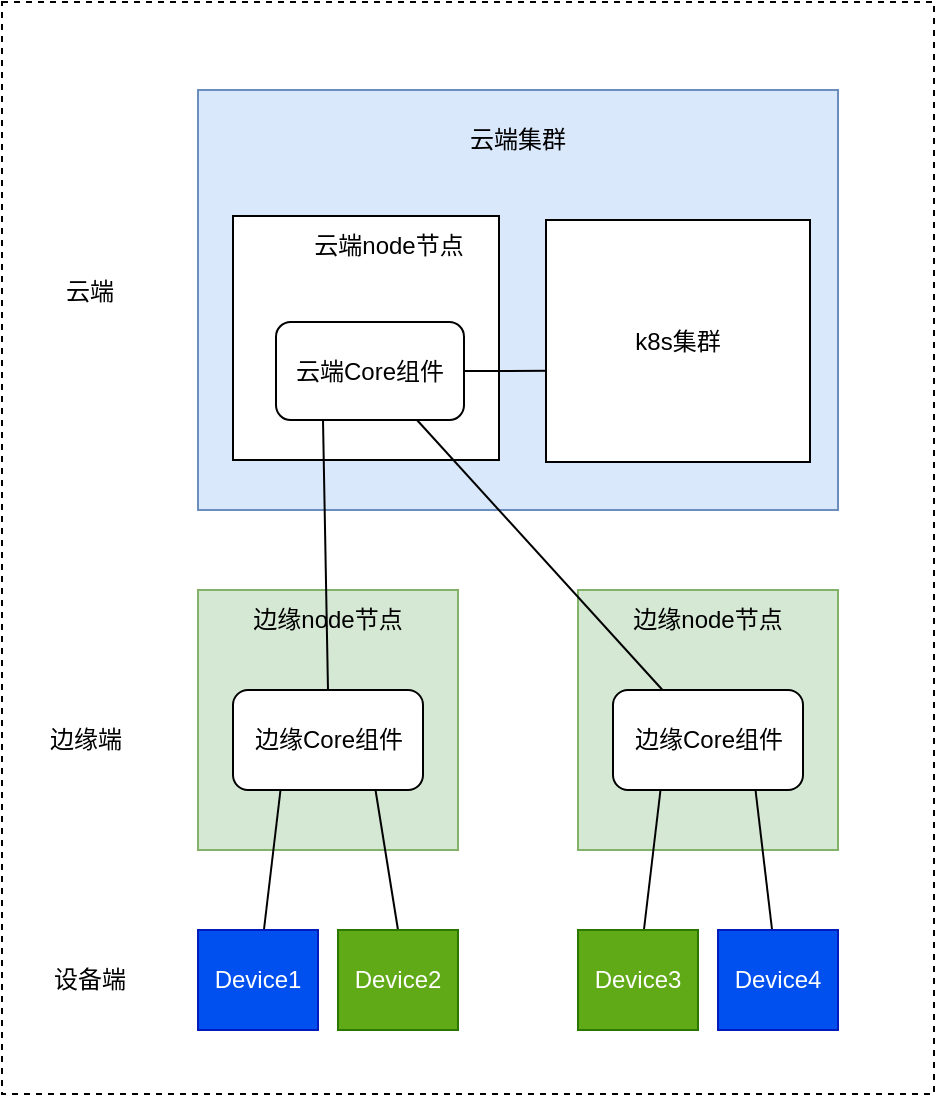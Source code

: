 <mxfile version="20.3.1" type="github" pages="3">
  <diagram id="B4OGuNu27FxEXHrBehI4" name="逻辑架构图">
    <mxGraphModel dx="1038" dy="556" grid="0" gridSize="10" guides="1" tooltips="1" connect="1" arrows="1" fold="1" page="1" pageScale="1" pageWidth="827" pageHeight="1169" math="0" shadow="0">
      <root>
        <mxCell id="0" />
        <mxCell id="1" parent="0" />
        <mxCell id="VshUzGrTxlm4C4l4ocz0-20" value="" style="rounded=0;whiteSpace=wrap;html=1;dashed=1;" parent="1" vertex="1">
          <mxGeometry x="12" y="56" width="466" height="546" as="geometry" />
        </mxCell>
        <mxCell id="VshUzGrTxlm4C4l4ocz0-6" value="" style="rounded=0;whiteSpace=wrap;html=1;fillColor=#dae8fc;strokeColor=#6c8ebf;" parent="1" vertex="1">
          <mxGeometry x="110" y="100" width="320" height="210" as="geometry" />
        </mxCell>
        <mxCell id="vXP-OLk7_DtwiZiTprP6-1" value="" style="rounded=0;whiteSpace=wrap;html=1;" parent="1" vertex="1">
          <mxGeometry x="127.5" y="163" width="133" height="122" as="geometry" />
        </mxCell>
        <mxCell id="VshUzGrTxlm4C4l4ocz0-8" value="" style="rounded=0;whiteSpace=wrap;html=1;fillColor=#d5e8d4;strokeColor=#82b366;" parent="1" vertex="1">
          <mxGeometry x="110" y="350" width="130" height="130" as="geometry" />
        </mxCell>
        <mxCell id="VshUzGrTxlm4C4l4ocz0-27" style="edgeStyle=none;rounded=0;orthogonalLoop=1;jettySize=auto;html=1;entryX=1;entryY=0.5;entryDx=0;entryDy=0;endArrow=none;endFill=0;exitX=0.015;exitY=0.623;exitDx=0;exitDy=0;exitPerimeter=0;" parent="1" source="VshUzGrTxlm4C4l4ocz0-2" target="VshUzGrTxlm4C4l4ocz0-3" edge="1">
          <mxGeometry relative="1" as="geometry" />
        </mxCell>
        <mxCell id="VshUzGrTxlm4C4l4ocz0-2" value="k8s集群" style="rounded=0;whiteSpace=wrap;html=1;" parent="1" vertex="1">
          <mxGeometry x="284" y="165" width="132" height="121" as="geometry" />
        </mxCell>
        <mxCell id="VshUzGrTxlm4C4l4ocz0-3" value="云端Core组件" style="rounded=1;whiteSpace=wrap;html=1;" parent="1" vertex="1">
          <mxGeometry x="149" y="216" width="94" height="49" as="geometry" />
        </mxCell>
        <mxCell id="VshUzGrTxlm4C4l4ocz0-21" style="rounded=0;orthogonalLoop=1;jettySize=auto;html=1;exitX=0.5;exitY=0;exitDx=0;exitDy=0;entryX=0.25;entryY=1;entryDx=0;entryDy=0;endArrow=none;endFill=0;" parent="1" source="VshUzGrTxlm4C4l4ocz0-5" target="VshUzGrTxlm4C4l4ocz0-3" edge="1">
          <mxGeometry relative="1" as="geometry" />
        </mxCell>
        <mxCell id="VshUzGrTxlm4C4l4ocz0-5" value="边缘Core组件" style="rounded=1;whiteSpace=wrap;html=1;" parent="1" vertex="1">
          <mxGeometry x="127.5" y="400" width="95" height="50" as="geometry" />
        </mxCell>
        <mxCell id="VshUzGrTxlm4C4l4ocz0-7" value="云端集群" style="text;html=1;strokeColor=none;fillColor=none;align=center;verticalAlign=middle;whiteSpace=wrap;rounded=0;" parent="1" vertex="1">
          <mxGeometry x="240" y="110" width="60" height="30" as="geometry" />
        </mxCell>
        <mxCell id="VshUzGrTxlm4C4l4ocz0-9" value="边缘node节点" style="text;html=1;strokeColor=none;fillColor=none;align=center;verticalAlign=middle;whiteSpace=wrap;rounded=0;" parent="1" vertex="1">
          <mxGeometry x="120" y="350" width="110" height="30" as="geometry" />
        </mxCell>
        <mxCell id="VshUzGrTxlm4C4l4ocz0-10" value="" style="rounded=0;whiteSpace=wrap;html=1;fillColor=#d5e8d4;strokeColor=#82b366;" parent="1" vertex="1">
          <mxGeometry x="300" y="350" width="130" height="130" as="geometry" />
        </mxCell>
        <mxCell id="VshUzGrTxlm4C4l4ocz0-11" value="边缘Core组件" style="rounded=1;whiteSpace=wrap;html=1;" parent="1" vertex="1">
          <mxGeometry x="317.5" y="400" width="95" height="50" as="geometry" />
        </mxCell>
        <mxCell id="VshUzGrTxlm4C4l4ocz0-22" style="edgeStyle=none;rounded=0;orthogonalLoop=1;jettySize=auto;html=1;entryX=0.75;entryY=1;entryDx=0;entryDy=0;endArrow=none;endFill=0;" parent="1" source="VshUzGrTxlm4C4l4ocz0-11" target="VshUzGrTxlm4C4l4ocz0-3" edge="1">
          <mxGeometry relative="1" as="geometry" />
        </mxCell>
        <mxCell id="VshUzGrTxlm4C4l4ocz0-12" value="边缘node节点" style="text;html=1;strokeColor=none;fillColor=none;align=center;verticalAlign=middle;whiteSpace=wrap;rounded=0;" parent="1" vertex="1">
          <mxGeometry x="310" y="350" width="110" height="30" as="geometry" />
        </mxCell>
        <mxCell id="VshUzGrTxlm4C4l4ocz0-23" style="edgeStyle=none;rounded=0;orthogonalLoop=1;jettySize=auto;html=1;entryX=0.25;entryY=1;entryDx=0;entryDy=0;endArrow=none;endFill=0;" parent="1" source="VshUzGrTxlm4C4l4ocz0-13" target="VshUzGrTxlm4C4l4ocz0-5" edge="1">
          <mxGeometry relative="1" as="geometry" />
        </mxCell>
        <mxCell id="VshUzGrTxlm4C4l4ocz0-13" value="Device1" style="rounded=0;whiteSpace=wrap;html=1;fillColor=#0050ef;fontColor=#ffffff;strokeColor=#001DBC;" parent="1" vertex="1">
          <mxGeometry x="110" y="520" width="60" height="50" as="geometry" />
        </mxCell>
        <mxCell id="VshUzGrTxlm4C4l4ocz0-24" style="edgeStyle=none;rounded=0;orthogonalLoop=1;jettySize=auto;html=1;exitX=0.5;exitY=0;exitDx=0;exitDy=0;endArrow=none;endFill=0;entryX=0.75;entryY=1;entryDx=0;entryDy=0;" parent="1" source="VshUzGrTxlm4C4l4ocz0-14" target="VshUzGrTxlm4C4l4ocz0-5" edge="1">
          <mxGeometry relative="1" as="geometry" />
        </mxCell>
        <mxCell id="VshUzGrTxlm4C4l4ocz0-14" value="Device2" style="rounded=0;whiteSpace=wrap;html=1;fillColor=#60a917;fontColor=#ffffff;strokeColor=#2D7600;" parent="1" vertex="1">
          <mxGeometry x="180" y="520" width="60" height="50" as="geometry" />
        </mxCell>
        <mxCell id="VshUzGrTxlm4C4l4ocz0-25" style="edgeStyle=none;rounded=0;orthogonalLoop=1;jettySize=auto;html=1;entryX=0.25;entryY=1;entryDx=0;entryDy=0;endArrow=none;endFill=0;" parent="1" source="VshUzGrTxlm4C4l4ocz0-15" target="VshUzGrTxlm4C4l4ocz0-11" edge="1">
          <mxGeometry relative="1" as="geometry" />
        </mxCell>
        <mxCell id="VshUzGrTxlm4C4l4ocz0-15" value="Device3" style="rounded=0;whiteSpace=wrap;html=1;fillColor=#60a917;fontColor=#ffffff;strokeColor=#2D7600;" parent="1" vertex="1">
          <mxGeometry x="300" y="520" width="60" height="50" as="geometry" />
        </mxCell>
        <mxCell id="VshUzGrTxlm4C4l4ocz0-26" style="edgeStyle=none;rounded=0;orthogonalLoop=1;jettySize=auto;html=1;entryX=0.75;entryY=1;entryDx=0;entryDy=0;endArrow=none;endFill=0;" parent="1" source="VshUzGrTxlm4C4l4ocz0-16" target="VshUzGrTxlm4C4l4ocz0-11" edge="1">
          <mxGeometry relative="1" as="geometry" />
        </mxCell>
        <mxCell id="VshUzGrTxlm4C4l4ocz0-16" value="Device4" style="rounded=0;whiteSpace=wrap;html=1;fillColor=#0050ef;fontColor=#ffffff;strokeColor=#001DBC;" parent="1" vertex="1">
          <mxGeometry x="370" y="520" width="60" height="50" as="geometry" />
        </mxCell>
        <mxCell id="VshUzGrTxlm4C4l4ocz0-17" value="云端" style="text;html=1;strokeColor=none;fillColor=none;align=center;verticalAlign=middle;whiteSpace=wrap;rounded=0;" parent="1" vertex="1">
          <mxGeometry x="26" y="186" width="60" height="30" as="geometry" />
        </mxCell>
        <mxCell id="VshUzGrTxlm4C4l4ocz0-18" value="边缘端" style="text;html=1;strokeColor=none;fillColor=none;align=center;verticalAlign=middle;whiteSpace=wrap;rounded=0;" parent="1" vertex="1">
          <mxGeometry x="24" y="410" width="60" height="30" as="geometry" />
        </mxCell>
        <mxCell id="VshUzGrTxlm4C4l4ocz0-19" value="设备端" style="text;html=1;strokeColor=none;fillColor=none;align=center;verticalAlign=middle;whiteSpace=wrap;rounded=0;" parent="1" vertex="1">
          <mxGeometry x="26" y="530" width="60" height="30" as="geometry" />
        </mxCell>
        <mxCell id="vXP-OLk7_DtwiZiTprP6-2" value="云端node节点" style="text;html=1;strokeColor=none;fillColor=none;align=center;verticalAlign=middle;whiteSpace=wrap;rounded=0;" parent="1" vertex="1">
          <mxGeometry x="163" y="163" width="85" height="30" as="geometry" />
        </mxCell>
      </root>
    </mxGraphModel>
  </diagram>
  <diagram id="q0oijPX-iIPaCsb3_wt0" name="物理架构图">
    <mxGraphModel dx="1865" dy="556" grid="1" gridSize="10" guides="1" tooltips="1" connect="1" arrows="1" fold="1" page="1" pageScale="1" pageWidth="827" pageHeight="1169" math="0" shadow="0">
      <root>
        <mxCell id="0" />
        <mxCell id="1" parent="0" />
        <mxCell id="4nd-Bq4-H4wWHgvIDGj2-25" value="" style="rounded=0;whiteSpace=wrap;html=1;fillColor=#dae8fc;strokeColor=#6c8ebf;" parent="1" vertex="1">
          <mxGeometry x="20" y="90" width="730" height="320" as="geometry" />
        </mxCell>
        <mxCell id="4nd-Bq4-H4wWHgvIDGj2-4" value="" style="rounded=0;whiteSpace=wrap;html=1;fillColor=#d5e8d4;strokeColor=#82b366;" parent="1" vertex="1">
          <mxGeometry x="20" y="470" width="520" height="430" as="geometry" />
        </mxCell>
        <mxCell id="4nd-Bq4-H4wWHgvIDGj2-2" value="" style="rounded=0;whiteSpace=wrap;html=1;fillColor=#d5e8d4;strokeColor=#82b366;" parent="1" vertex="1">
          <mxGeometry x="570" y="470" width="180" height="120" as="geometry" />
        </mxCell>
        <mxCell id="FCv_Kt2NYtTM7GeRsBAX-15" value="" style="rounded=0;whiteSpace=wrap;html=1;dashed=1;fillColor=#eeeeee;strokeColor=#36393d;" parent="1" vertex="1">
          <mxGeometry x="40" y="510" width="480" height="300" as="geometry" />
        </mxCell>
        <mxCell id="FCv_Kt2NYtTM7GeRsBAX-4" value="" style="rounded=0;whiteSpace=wrap;html=1;dashed=1;fillColor=#eeeeee;strokeColor=#36393d;" parent="1" vertex="1">
          <mxGeometry x="60" y="170" width="300" height="190" as="geometry" />
        </mxCell>
        <mxCell id="4nd-Bq4-H4wWHgvIDGj2-9" style="edgeStyle=none;rounded=0;orthogonalLoop=1;jettySize=auto;html=1;exitX=0.5;exitY=1;exitDx=0;exitDy=0;entryX=0.396;entryY=0;entryDx=0;entryDy=0;endArrow=none;endFill=0;strokeColor=#CC0000;entryPerimeter=0;" parent="1" source="FCv_Kt2NYtTM7GeRsBAX-1" target="FCv_Kt2NYtTM7GeRsBAX-8" edge="1">
          <mxGeometry relative="1" as="geometry" />
        </mxCell>
        <mxCell id="4nd-Bq4-H4wWHgvIDGj2-16" style="edgeStyle=none;rounded=0;orthogonalLoop=1;jettySize=auto;html=1;exitX=0.75;exitY=1;exitDx=0;exitDy=0;entryX=0.844;entryY=0.027;entryDx=0;entryDy=0;endArrow=none;endFill=0;strokeColor=#1A1A1A;entryPerimeter=0;" parent="1" source="FCv_Kt2NYtTM7GeRsBAX-1" target="FCv_Kt2NYtTM7GeRsBAX-8" edge="1">
          <mxGeometry relative="1" as="geometry" />
        </mxCell>
        <mxCell id="4nd-Bq4-H4wWHgvIDGj2-20" style="rounded=0;orthogonalLoop=1;jettySize=auto;html=1;exitX=0.944;exitY=1;exitDx=0;exitDy=0;entryX=0.971;entryY=0;entryDx=0;entryDy=0;entryPerimeter=0;endArrow=none;endFill=0;strokeColor=#00CC00;exitPerimeter=0;" parent="1" source="FCv_Kt2NYtTM7GeRsBAX-1" target="FCv_Kt2NYtTM7GeRsBAX-8" edge="1">
          <mxGeometry relative="1" as="geometry" />
        </mxCell>
        <mxCell id="4nd-Bq4-H4wWHgvIDGj2-21" style="edgeStyle=none;rounded=0;orthogonalLoop=1;jettySize=auto;html=1;entryX=0.15;entryY=-0.027;entryDx=0;entryDy=0;endArrow=none;endFill=0;strokeColor=#0000FF;entryPerimeter=0;" parent="1" target="FCv_Kt2NYtTM7GeRsBAX-8" edge="1">
          <mxGeometry relative="1" as="geometry">
            <mxPoint x="130" y="350" as="sourcePoint" />
          </mxGeometry>
        </mxCell>
        <mxCell id="sfdJDzQavZvrtswDBQR9-3" style="rounded=0;orthogonalLoop=1;jettySize=auto;html=1;entryX=0.21;entryY=0.013;entryDx=0;entryDy=0;strokeColor=#0000CC;endArrow=none;endFill=0;entryPerimeter=0;" parent="1" source="FCv_Kt2NYtTM7GeRsBAX-2" target="FCv_Kt2NYtTM7GeRsBAX-1" edge="1">
          <mxGeometry relative="1" as="geometry" />
        </mxCell>
        <mxCell id="FCv_Kt2NYtTM7GeRsBAX-2" value="EdgeController" style="rounded=1;whiteSpace=wrap;html=1;fillColor=#60a917;fontColor=#ffffff;strokeColor=#2D7600;" parent="1" vertex="1">
          <mxGeometry x="75" y="210" width="120" height="60" as="geometry" />
        </mxCell>
        <mxCell id="4nd-Bq4-H4wWHgvIDGj2-14" style="edgeStyle=none;rounded=0;orthogonalLoop=1;jettySize=auto;html=1;exitX=0.428;exitY=1.016;exitDx=0;exitDy=0;endArrow=none;endFill=0;strokeColor=#1A1A1A;exitPerimeter=0;entryX=0.741;entryY=0.008;entryDx=0;entryDy=0;entryPerimeter=0;" parent="1" source="FCv_Kt2NYtTM7GeRsBAX-3" target="FCv_Kt2NYtTM7GeRsBAX-1" edge="1">
          <mxGeometry relative="1" as="geometry">
            <mxPoint x="280" y="290" as="targetPoint" />
          </mxGeometry>
        </mxCell>
        <mxCell id="FCv_Kt2NYtTM7GeRsBAX-3" value="DeviceController" style="rounded=1;whiteSpace=wrap;html=1;fillColor=#60a917;fontColor=#ffffff;strokeColor=#2D7600;" parent="1" vertex="1">
          <mxGeometry x="225" y="210" width="120" height="60" as="geometry" />
        </mxCell>
        <mxCell id="FCv_Kt2NYtTM7GeRsBAX-5" value="CloudCore" style="text;html=1;strokeColor=none;fillColor=none;align=center;verticalAlign=middle;whiteSpace=wrap;rounded=0;" parent="1" vertex="1">
          <mxGeometry x="180" y="170" width="60" height="30" as="geometry" />
        </mxCell>
        <mxCell id="4nd-Bq4-H4wWHgvIDGj2-10" style="edgeStyle=none;rounded=0;orthogonalLoop=1;jettySize=auto;html=1;endArrow=none;endFill=0;strokeColor=#0000FF;exitX=0.149;exitY=1.033;exitDx=0;exitDy=0;exitPerimeter=0;" parent="1" source="FCv_Kt2NYtTM7GeRsBAX-8" target="FCv_Kt2NYtTM7GeRsBAX-9" edge="1">
          <mxGeometry relative="1" as="geometry" />
        </mxCell>
        <mxCell id="4nd-Bq4-H4wWHgvIDGj2-17" style="edgeStyle=none;rounded=0;orthogonalLoop=1;jettySize=auto;html=1;entryX=0.5;entryY=0;entryDx=0;entryDy=0;endArrow=none;endFill=0;strokeColor=#1A1A1A;" parent="1" target="FCv_Kt2NYtTM7GeRsBAX-10" edge="1">
          <mxGeometry relative="1" as="geometry">
            <mxPoint x="410" y="610" as="sourcePoint" />
          </mxGeometry>
        </mxCell>
        <mxCell id="4nd-Bq4-H4wWHgvIDGj2-19" style="edgeStyle=orthogonalEdgeStyle;rounded=0;orthogonalLoop=1;jettySize=auto;html=1;exitX=1;exitY=0.5;exitDx=0;exitDy=0;entryX=1;entryY=0.5;entryDx=0;entryDy=0;endArrow=none;endFill=0;strokeColor=#00CC00;" parent="1" source="FCv_Kt2NYtTM7GeRsBAX-8" target="FCv_Kt2NYtTM7GeRsBAX-12" edge="1">
          <mxGeometry relative="1" as="geometry" />
        </mxCell>
        <mxCell id="4nd-Bq4-H4wWHgvIDGj2-22" style="edgeStyle=none;rounded=0;orthogonalLoop=1;jettySize=auto;html=1;exitX=0.405;exitY=1.013;exitDx=0;exitDy=0;entryX=0.25;entryY=0;entryDx=0;entryDy=0;endArrow=none;endFill=0;strokeColor=#CC0000;exitPerimeter=0;" parent="1" source="FCv_Kt2NYtTM7GeRsBAX-8" target="FCv_Kt2NYtTM7GeRsBAX-13" edge="1">
          <mxGeometry relative="1" as="geometry" />
        </mxCell>
        <mxCell id="FCv_Kt2NYtTM7GeRsBAX-8" value="EdgeHub" style="rounded=1;whiteSpace=wrap;html=1;fillColor=#0050ef;fontColor=#ffffff;strokeColor=#001DBC;" parent="1" vertex="1">
          <mxGeometry x="60" y="550" width="410" height="60" as="geometry" />
        </mxCell>
        <mxCell id="4nd-Bq4-H4wWHgvIDGj2-11" style="edgeStyle=none;rounded=0;orthogonalLoop=1;jettySize=auto;html=1;endArrow=none;endFill=0;strokeColor=#0000FF;" parent="1" source="FCv_Kt2NYtTM7GeRsBAX-9" target="FCv_Kt2NYtTM7GeRsBAX-11" edge="1">
          <mxGeometry relative="1" as="geometry" />
        </mxCell>
        <mxCell id="FCv_Kt2NYtTM7GeRsBAX-9" value="MetaManager" style="rounded=1;whiteSpace=wrap;html=1;fillColor=#60a917;fontColor=#ffffff;strokeColor=#2D7600;" parent="1" vertex="1">
          <mxGeometry x="60" y="635" width="120" height="60" as="geometry" />
        </mxCell>
        <mxCell id="4nd-Bq4-H4wWHgvIDGj2-18" style="edgeStyle=none;rounded=0;orthogonalLoop=1;jettySize=auto;html=1;entryX=0.5;entryY=0;entryDx=0;entryDy=0;endArrow=none;endFill=0;strokeColor=#1A1A1A;" parent="1" source="FCv_Kt2NYtTM7GeRsBAX-10" target="FCv_Kt2NYtTM7GeRsBAX-12" edge="1">
          <mxGeometry relative="1" as="geometry" />
        </mxCell>
        <mxCell id="s-k78ejzqk9OvyktJcso-1" style="rounded=0;orthogonalLoop=1;jettySize=auto;html=1;endArrow=none;endFill=0;exitX=0.068;exitY=0.983;exitDx=0;exitDy=0;exitPerimeter=0;entryX=0.75;entryY=0;entryDx=0;entryDy=0;" parent="1" source="FCv_Kt2NYtTM7GeRsBAX-10" target="FCv_Kt2NYtTM7GeRsBAX-14" edge="1">
          <mxGeometry relative="1" as="geometry">
            <mxPoint x="170" y="730" as="targetPoint" />
          </mxGeometry>
        </mxCell>
        <mxCell id="FCv_Kt2NYtTM7GeRsBAX-10" value="DeviceTwin" style="rounded=1;whiteSpace=wrap;html=1;fillColor=#60a917;fontColor=#ffffff;strokeColor=#2D7600;" parent="1" vertex="1">
          <mxGeometry x="350" y="635" width="120" height="60" as="geometry" />
        </mxCell>
        <mxCell id="bikFxTGzlmN9rL8Vg3o2-6" style="edgeStyle=none;rounded=0;orthogonalLoop=1;jettySize=auto;html=1;endArrow=none;endFill=0;strokeColor=#0000FF;entryX=0.25;entryY=0;entryDx=0;entryDy=0;" parent="1" target="bikFxTGzlmN9rL8Vg3o2-5" edge="1">
          <mxGeometry relative="1" as="geometry">
            <mxPoint x="260" y="830" as="targetPoint" />
            <mxPoint x="120" y="790" as="sourcePoint" />
          </mxGeometry>
        </mxCell>
        <mxCell id="FCv_Kt2NYtTM7GeRsBAX-11" value="Edged" style="rounded=1;whiteSpace=wrap;html=1;fillColor=#60a917;fontColor=#ffffff;strokeColor=#2D7600;" parent="1" vertex="1">
          <mxGeometry x="60" y="730" width="120" height="60" as="geometry" />
        </mxCell>
        <mxCell id="bikFxTGzlmN9rL8Vg3o2-8" style="edgeStyle=none;rounded=0;orthogonalLoop=1;jettySize=auto;html=1;entryX=0.5;entryY=0;entryDx=0;entryDy=0;endArrow=none;endFill=0;strokeColor=#1A1A1A;" parent="1" source="FCv_Kt2NYtTM7GeRsBAX-12" target="bikFxTGzlmN9rL8Vg3o2-7" edge="1">
          <mxGeometry relative="1" as="geometry" />
        </mxCell>
        <mxCell id="bikFxTGzlmN9rL8Vg3o2-11" style="edgeStyle=none;rounded=0;orthogonalLoop=1;jettySize=auto;html=1;exitX=0.75;exitY=1;exitDx=0;exitDy=0;entryX=0.75;entryY=0;entryDx=0;entryDy=0;endArrow=none;endFill=0;strokeColor=#00CC00;" parent="1" source="FCv_Kt2NYtTM7GeRsBAX-12" target="bikFxTGzlmN9rL8Vg3o2-7" edge="1">
          <mxGeometry relative="1" as="geometry" />
        </mxCell>
        <mxCell id="FCv_Kt2NYtTM7GeRsBAX-12" value="EventBus" style="rounded=1;whiteSpace=wrap;html=1;fillColor=#1ba1e2;fontColor=#ffffff;strokeColor=#006EAF;" parent="1" vertex="1">
          <mxGeometry x="350" y="730" width="120" height="60" as="geometry" />
        </mxCell>
        <mxCell id="FCv_Kt2NYtTM7GeRsBAX-13" value="ServiceBus" style="rounded=1;whiteSpace=wrap;html=1;fillColor=#1ba1e2;fontColor=#ffffff;strokeColor=#006EAF;" parent="1" vertex="1">
          <mxGeometry x="205" y="635" width="120" height="60" as="geometry" />
        </mxCell>
        <mxCell id="4nd-Bq4-H4wWHgvIDGj2-12" style="edgeStyle=none;rounded=0;orthogonalLoop=1;jettySize=auto;html=1;exitX=0.25;exitY=0;exitDx=0;exitDy=0;endArrow=none;endFill=0;strokeColor=#0000FF;entryX=0.75;entryY=1;entryDx=0;entryDy=0;" parent="1" source="FCv_Kt2NYtTM7GeRsBAX-14" target="FCv_Kt2NYtTM7GeRsBAX-9" edge="1">
          <mxGeometry relative="1" as="geometry">
            <mxPoint x="210" y="690" as="targetPoint" />
          </mxGeometry>
        </mxCell>
        <mxCell id="FCv_Kt2NYtTM7GeRsBAX-14" value="Sqlite" style="rounded=1;whiteSpace=wrap;html=1;fillColor=#60a917;fontColor=#ffffff;strokeColor=#2D7600;" parent="1" vertex="1">
          <mxGeometry x="205" y="730" width="120" height="60" as="geometry" />
        </mxCell>
        <mxCell id="FCv_Kt2NYtTM7GeRsBAX-16" value="EdgeCore" style="text;html=1;strokeColor=none;fillColor=none;align=center;verticalAlign=middle;whiteSpace=wrap;rounded=0;" parent="1" vertex="1">
          <mxGeometry x="235" y="510" width="60" height="30" as="geometry" />
        </mxCell>
        <mxCell id="4nd-Bq4-H4wWHgvIDGj2-1" value="EdgeCore" style="rounded=0;whiteSpace=wrap;html=1;fillColor=#f5f5f5;fontColor=#333333;strokeColor=#666666;" parent="1" vertex="1">
          <mxGeometry x="600" y="510" width="120" height="60" as="geometry" />
        </mxCell>
        <mxCell id="4nd-Bq4-H4wWHgvIDGj2-3" value="边缘node" style="text;html=1;strokeColor=none;fillColor=none;align=center;verticalAlign=middle;whiteSpace=wrap;rounded=0;" parent="1" vertex="1">
          <mxGeometry x="580" y="470" width="60" height="30" as="geometry" />
        </mxCell>
        <mxCell id="4nd-Bq4-H4wWHgvIDGj2-5" value="边缘node" style="text;html=1;strokeColor=none;fillColor=none;align=center;verticalAlign=middle;whiteSpace=wrap;rounded=0;" parent="1" vertex="1">
          <mxGeometry x="30" y="470" width="60" height="30" as="geometry" />
        </mxCell>
        <mxCell id="FCv_Kt2NYtTM7GeRsBAX-1" value="CloudHub" style="rounded=1;whiteSpace=wrap;html=1;fillColor=#0050ef;fontColor=#ffffff;strokeColor=#001DBC;" parent="1" vertex="1">
          <mxGeometry x="75" y="290" width="270" height="60" as="geometry" />
        </mxCell>
        <mxCell id="4nd-Bq4-H4wWHgvIDGj2-26" value="云端集群" style="text;html=1;strokeColor=none;fillColor=none;align=center;verticalAlign=middle;whiteSpace=wrap;rounded=0;" parent="1" vertex="1">
          <mxGeometry x="354" y="100" width="60" height="30" as="geometry" />
        </mxCell>
        <mxCell id="bikFxTGzlmN9rL8Vg3o2-5" value="CRI(docker,containerd,cri-o,vitlet)" style="rounded=1;whiteSpace=wrap;html=1;fillColor=#FF0000;fontColor=#ffffff;strokeColor=#2D7600;" parent="1" vertex="1">
          <mxGeometry x="50" y="820" width="270" height="60" as="geometry" />
        </mxCell>
        <mxCell id="bikFxTGzlmN9rL8Vg3o2-7" value="MQTT" style="rounded=1;whiteSpace=wrap;html=1;fillColor=#008a00;fontColor=#ffffff;strokeColor=#005700;" parent="1" vertex="1">
          <mxGeometry x="350" y="820" width="120" height="60" as="geometry" />
        </mxCell>
        <mxCell id="bikFxTGzlmN9rL8Vg3o2-12" value="" style="endArrow=none;html=1;rounded=0;strokeColor=#1A1A1A;dashed=1;" parent="1" edge="1">
          <mxGeometry width="50" height="50" relative="1" as="geometry">
            <mxPoint x="-80" y="440" as="sourcePoint" />
            <mxPoint x="770" y="440" as="targetPoint" />
          </mxGeometry>
        </mxCell>
        <mxCell id="bikFxTGzlmN9rL8Vg3o2-13" value="&lt;font style=&quot;font-size: 14px;&quot;&gt;云端&lt;/font&gt;" style="text;html=1;strokeColor=none;fillColor=none;align=center;verticalAlign=middle;whiteSpace=wrap;rounded=0;" parent="1" vertex="1">
          <mxGeometry x="-90" y="400" width="50" height="30" as="geometry" />
        </mxCell>
        <mxCell id="bikFxTGzlmN9rL8Vg3o2-14" value="&lt;font style=&quot;font-size: 14px;&quot;&gt;边缘端&lt;/font&gt;" style="text;html=1;strokeColor=none;fillColor=none;align=center;verticalAlign=middle;whiteSpace=wrap;rounded=0;" parent="1" vertex="1">
          <mxGeometry x="-90" y="450" width="60" height="30" as="geometry" />
        </mxCell>
        <mxCell id="sfdJDzQavZvrtswDBQR9-1" value="" style="group" parent="1" vertex="1" connectable="0">
          <mxGeometry x="460" y="170" width="236" height="190" as="geometry" />
        </mxCell>
        <mxCell id="FCv_Kt2NYtTM7GeRsBAX-7" value="" style="rounded=0;whiteSpace=wrap;html=1;dashed=1;fillColor=#bac8d3;strokeColor=#23445d;" parent="sfdJDzQavZvrtswDBQR9-1" vertex="1">
          <mxGeometry width="236" height="190" as="geometry" />
        </mxCell>
        <mxCell id="FCv_Kt2NYtTM7GeRsBAX-6" value="ApiServer" style="rounded=1;whiteSpace=wrap;html=1;fillColor=#FF0000;fontColor=#ffffff;strokeColor=#A50040;" parent="sfdJDzQavZvrtswDBQR9-1" vertex="1">
          <mxGeometry x="58" y="40" width="120" height="60" as="geometry" />
        </mxCell>
        <mxCell id="4nd-Bq4-H4wWHgvIDGj2-23" value="k8s集群" style="text;html=1;strokeColor=none;fillColor=none;align=center;verticalAlign=middle;whiteSpace=wrap;rounded=0;" parent="sfdJDzQavZvrtswDBQR9-1" vertex="1">
          <mxGeometry x="84" width="68" height="30" as="geometry" />
        </mxCell>
        <mxCell id="4nd-Bq4-H4wWHgvIDGj2-8" style="rounded=0;orthogonalLoop=1;jettySize=auto;html=1;exitX=1;exitY=0.5;exitDx=0;exitDy=0;endArrow=none;endFill=0;strokeColor=#000000;entryX=0;entryY=0.5;entryDx=0;entryDy=0;" parent="1" source="FCv_Kt2NYtTM7GeRsBAX-3" target="FCv_Kt2NYtTM7GeRsBAX-6" edge="1">
          <mxGeometry relative="1" as="geometry">
            <mxPoint x="435" y="300" as="targetPoint" />
          </mxGeometry>
        </mxCell>
        <mxCell id="sfdJDzQavZvrtswDBQR9-7" style="edgeStyle=orthogonalEdgeStyle;rounded=0;orthogonalLoop=1;jettySize=auto;html=1;entryX=0.5;entryY=0;entryDx=0;entryDy=0;endArrow=none;endFill=0;strokeColor=#0000CC;exitX=0.5;exitY=0;exitDx=0;exitDy=0;" parent="1" source="FCv_Kt2NYtTM7GeRsBAX-2" target="FCv_Kt2NYtTM7GeRsBAX-6" edge="1">
          <mxGeometry relative="1" as="geometry">
            <Array as="points">
              <mxPoint x="135" y="150" />
              <mxPoint x="550" y="150" />
              <mxPoint x="550" y="210" />
            </Array>
          </mxGeometry>
        </mxCell>
      </root>
    </mxGraphModel>
  </diagram>
  <diagram name="物理架构图 的副本" id="e9YsDJQ8rjq9OShtvxPn">
    <mxGraphModel dx="2383" dy="843" grid="1" gridSize="10" guides="1" tooltips="1" connect="1" arrows="1" fold="1" page="1" pageScale="1" pageWidth="827" pageHeight="1169" math="0" shadow="0">
      <root>
        <mxCell id="_aa-pCa6JWLQk-UIQAZQ-0" />
        <mxCell id="_aa-pCa6JWLQk-UIQAZQ-1" parent="_aa-pCa6JWLQk-UIQAZQ-0" />
        <mxCell id="_aa-pCa6JWLQk-UIQAZQ-2" value="" style="rounded=0;whiteSpace=wrap;html=1;fillColor=#dae8fc;strokeColor=#6c8ebf;" vertex="1" parent="_aa-pCa6JWLQk-UIQAZQ-1">
          <mxGeometry x="20" y="90" width="930" height="320" as="geometry" />
        </mxCell>
        <mxCell id="OPcepzMRJwquFyMjzikr-12" value="" style="rounded=0;whiteSpace=wrap;html=1;dashed=1;fillColor=#f5f5f5;fontColor=#333333;strokeColor=#666666;" vertex="1" parent="_aa-pCa6JWLQk-UIQAZQ-1">
          <mxGeometry x="610" y="170" width="320" height="190" as="geometry" />
        </mxCell>
        <mxCell id="_aa-pCa6JWLQk-UIQAZQ-3" value="" style="rounded=0;whiteSpace=wrap;html=1;fillColor=#d5e8d4;strokeColor=#82b366;" vertex="1" parent="_aa-pCa6JWLQk-UIQAZQ-1">
          <mxGeometry x="20" y="470" width="930" height="430" as="geometry" />
        </mxCell>
        <mxCell id="OPcepzMRJwquFyMjzikr-10" value="" style="rounded=0;whiteSpace=wrap;html=1;dashed=1;fillColor=#eeeeee;strokeColor=#36393d;" vertex="1" parent="_aa-pCa6JWLQk-UIQAZQ-1">
          <mxGeometry x="610" y="510" width="320" height="200" as="geometry" />
        </mxCell>
        <mxCell id="_aa-pCa6JWLQk-UIQAZQ-5" value="" style="rounded=0;whiteSpace=wrap;html=1;dashed=1;fillColor=#eeeeee;strokeColor=#36393d;" vertex="1" parent="_aa-pCa6JWLQk-UIQAZQ-1">
          <mxGeometry x="40" y="510" width="480" height="300" as="geometry" />
        </mxCell>
        <mxCell id="_aa-pCa6JWLQk-UIQAZQ-6" value="" style="rounded=0;whiteSpace=wrap;html=1;dashed=1;fillColor=#eeeeee;strokeColor=#36393d;" vertex="1" parent="_aa-pCa6JWLQk-UIQAZQ-1">
          <mxGeometry x="60" y="170" width="300" height="190" as="geometry" />
        </mxCell>
        <mxCell id="_aa-pCa6JWLQk-UIQAZQ-7" style="edgeStyle=none;rounded=0;orthogonalLoop=1;jettySize=auto;html=1;exitX=0.5;exitY=1;exitDx=0;exitDy=0;entryX=0.396;entryY=0;entryDx=0;entryDy=0;endArrow=none;endFill=0;strokeColor=#CC0000;entryPerimeter=0;" edge="1" parent="_aa-pCa6JWLQk-UIQAZQ-1" source="_aa-pCa6JWLQk-UIQAZQ-38" target="_aa-pCa6JWLQk-UIQAZQ-20">
          <mxGeometry relative="1" as="geometry" />
        </mxCell>
        <mxCell id="_aa-pCa6JWLQk-UIQAZQ-8" style="edgeStyle=none;rounded=0;orthogonalLoop=1;jettySize=auto;html=1;exitX=0.75;exitY=1;exitDx=0;exitDy=0;entryX=0.844;entryY=0.027;entryDx=0;entryDy=0;endArrow=none;endFill=0;strokeColor=#1A1A1A;entryPerimeter=0;" edge="1" parent="_aa-pCa6JWLQk-UIQAZQ-1" source="_aa-pCa6JWLQk-UIQAZQ-38" target="_aa-pCa6JWLQk-UIQAZQ-20">
          <mxGeometry relative="1" as="geometry" />
        </mxCell>
        <mxCell id="_aa-pCa6JWLQk-UIQAZQ-9" style="rounded=0;orthogonalLoop=1;jettySize=auto;html=1;exitX=0.944;exitY=1;exitDx=0;exitDy=0;entryX=0.971;entryY=0;entryDx=0;entryDy=0;entryPerimeter=0;endArrow=none;endFill=0;strokeColor=#00CC00;exitPerimeter=0;" edge="1" parent="_aa-pCa6JWLQk-UIQAZQ-1" source="_aa-pCa6JWLQk-UIQAZQ-38" target="_aa-pCa6JWLQk-UIQAZQ-20">
          <mxGeometry relative="1" as="geometry" />
        </mxCell>
        <mxCell id="_aa-pCa6JWLQk-UIQAZQ-10" style="edgeStyle=none;rounded=0;orthogonalLoop=1;jettySize=auto;html=1;entryX=0.15;entryY=-0.027;entryDx=0;entryDy=0;endArrow=none;endFill=0;strokeColor=#0000FF;entryPerimeter=0;" edge="1" parent="_aa-pCa6JWLQk-UIQAZQ-1" target="_aa-pCa6JWLQk-UIQAZQ-20">
          <mxGeometry relative="1" as="geometry">
            <mxPoint x="130" y="350" as="sourcePoint" />
          </mxGeometry>
        </mxCell>
        <mxCell id="_aa-pCa6JWLQk-UIQAZQ-11" style="rounded=0;orthogonalLoop=1;jettySize=auto;html=1;entryX=0.21;entryY=0.013;entryDx=0;entryDy=0;strokeColor=#0000CC;endArrow=none;endFill=0;entryPerimeter=0;" edge="1" parent="_aa-pCa6JWLQk-UIQAZQ-1" source="_aa-pCa6JWLQk-UIQAZQ-12" target="_aa-pCa6JWLQk-UIQAZQ-38">
          <mxGeometry relative="1" as="geometry" />
        </mxCell>
        <mxCell id="_aa-pCa6JWLQk-UIQAZQ-12" value="EdgeController" style="rounded=1;whiteSpace=wrap;html=1;fillColor=#60a917;fontColor=#ffffff;strokeColor=#2D7600;" vertex="1" parent="_aa-pCa6JWLQk-UIQAZQ-1">
          <mxGeometry x="75" y="210" width="120" height="60" as="geometry" />
        </mxCell>
        <mxCell id="_aa-pCa6JWLQk-UIQAZQ-13" style="edgeStyle=none;rounded=0;orthogonalLoop=1;jettySize=auto;html=1;exitX=0.428;exitY=1.016;exitDx=0;exitDy=0;endArrow=none;endFill=0;strokeColor=#1A1A1A;exitPerimeter=0;entryX=0.741;entryY=0.008;entryDx=0;entryDy=0;entryPerimeter=0;" edge="1" parent="_aa-pCa6JWLQk-UIQAZQ-1" source="_aa-pCa6JWLQk-UIQAZQ-14" target="_aa-pCa6JWLQk-UIQAZQ-38">
          <mxGeometry relative="1" as="geometry">
            <mxPoint x="280" y="290" as="targetPoint" />
          </mxGeometry>
        </mxCell>
        <mxCell id="_aa-pCa6JWLQk-UIQAZQ-14" value="DeviceController" style="rounded=1;whiteSpace=wrap;html=1;fillColor=#60a917;fontColor=#ffffff;strokeColor=#2D7600;" vertex="1" parent="_aa-pCa6JWLQk-UIQAZQ-1">
          <mxGeometry x="225" y="210" width="120" height="60" as="geometry" />
        </mxCell>
        <mxCell id="_aa-pCa6JWLQk-UIQAZQ-15" value="CloudCore" style="text;html=1;strokeColor=none;fillColor=none;align=center;verticalAlign=middle;whiteSpace=wrap;rounded=0;" vertex="1" parent="_aa-pCa6JWLQk-UIQAZQ-1">
          <mxGeometry x="180" y="170" width="60" height="30" as="geometry" />
        </mxCell>
        <mxCell id="_aa-pCa6JWLQk-UIQAZQ-16" style="edgeStyle=none;rounded=0;orthogonalLoop=1;jettySize=auto;html=1;endArrow=none;endFill=0;strokeColor=#0000FF;exitX=0.149;exitY=1.033;exitDx=0;exitDy=0;exitPerimeter=0;" edge="1" parent="_aa-pCa6JWLQk-UIQAZQ-1" source="_aa-pCa6JWLQk-UIQAZQ-20" target="_aa-pCa6JWLQk-UIQAZQ-22">
          <mxGeometry relative="1" as="geometry" />
        </mxCell>
        <mxCell id="_aa-pCa6JWLQk-UIQAZQ-17" style="edgeStyle=none;rounded=0;orthogonalLoop=1;jettySize=auto;html=1;entryX=0.5;entryY=0;entryDx=0;entryDy=0;endArrow=none;endFill=0;strokeColor=#1A1A1A;" edge="1" parent="_aa-pCa6JWLQk-UIQAZQ-1" target="_aa-pCa6JWLQk-UIQAZQ-25">
          <mxGeometry relative="1" as="geometry">
            <mxPoint x="410" y="610" as="sourcePoint" />
          </mxGeometry>
        </mxCell>
        <mxCell id="_aa-pCa6JWLQk-UIQAZQ-18" style="edgeStyle=orthogonalEdgeStyle;rounded=0;orthogonalLoop=1;jettySize=auto;html=1;exitX=1;exitY=0.5;exitDx=0;exitDy=0;entryX=1;entryY=0.5;entryDx=0;entryDy=0;endArrow=none;endFill=0;strokeColor=#00CC00;" edge="1" parent="_aa-pCa6JWLQk-UIQAZQ-1" source="_aa-pCa6JWLQk-UIQAZQ-20" target="_aa-pCa6JWLQk-UIQAZQ-30">
          <mxGeometry relative="1" as="geometry" />
        </mxCell>
        <mxCell id="_aa-pCa6JWLQk-UIQAZQ-19" style="edgeStyle=none;rounded=0;orthogonalLoop=1;jettySize=auto;html=1;exitX=0.405;exitY=1.013;exitDx=0;exitDy=0;entryX=0.25;entryY=0;entryDx=0;entryDy=0;endArrow=none;endFill=0;strokeColor=#CC0000;exitPerimeter=0;" edge="1" parent="_aa-pCa6JWLQk-UIQAZQ-1" source="_aa-pCa6JWLQk-UIQAZQ-20" target="_aa-pCa6JWLQk-UIQAZQ-31">
          <mxGeometry relative="1" as="geometry" />
        </mxCell>
        <mxCell id="_aa-pCa6JWLQk-UIQAZQ-20" value="EdgeHub" style="rounded=1;whiteSpace=wrap;html=1;fillColor=#0050ef;fontColor=#ffffff;strokeColor=#001DBC;" vertex="1" parent="_aa-pCa6JWLQk-UIQAZQ-1">
          <mxGeometry x="60" y="550" width="410" height="60" as="geometry" />
        </mxCell>
        <mxCell id="_aa-pCa6JWLQk-UIQAZQ-21" style="edgeStyle=none;rounded=0;orthogonalLoop=1;jettySize=auto;html=1;endArrow=none;endFill=0;strokeColor=#0000FF;" edge="1" parent="_aa-pCa6JWLQk-UIQAZQ-1" source="_aa-pCa6JWLQk-UIQAZQ-22" target="_aa-pCa6JWLQk-UIQAZQ-27">
          <mxGeometry relative="1" as="geometry" />
        </mxCell>
        <mxCell id="_aa-pCa6JWLQk-UIQAZQ-22" value="MetaManager" style="rounded=1;whiteSpace=wrap;html=1;fillColor=#60a917;fontColor=#ffffff;strokeColor=#2D7600;" vertex="1" parent="_aa-pCa6JWLQk-UIQAZQ-1">
          <mxGeometry x="60" y="635" width="120" height="60" as="geometry" />
        </mxCell>
        <mxCell id="_aa-pCa6JWLQk-UIQAZQ-23" style="edgeStyle=none;rounded=0;orthogonalLoop=1;jettySize=auto;html=1;entryX=0.5;entryY=0;entryDx=0;entryDy=0;endArrow=none;endFill=0;strokeColor=#1A1A1A;" edge="1" parent="_aa-pCa6JWLQk-UIQAZQ-1" source="_aa-pCa6JWLQk-UIQAZQ-25" target="_aa-pCa6JWLQk-UIQAZQ-30">
          <mxGeometry relative="1" as="geometry" />
        </mxCell>
        <mxCell id="_aa-pCa6JWLQk-UIQAZQ-24" style="rounded=0;orthogonalLoop=1;jettySize=auto;html=1;endArrow=none;endFill=0;exitX=0.068;exitY=0.983;exitDx=0;exitDy=0;exitPerimeter=0;entryX=0.75;entryY=0;entryDx=0;entryDy=0;" edge="1" parent="_aa-pCa6JWLQk-UIQAZQ-1" source="_aa-pCa6JWLQk-UIQAZQ-25" target="_aa-pCa6JWLQk-UIQAZQ-33">
          <mxGeometry relative="1" as="geometry">
            <mxPoint x="170" y="730" as="targetPoint" />
          </mxGeometry>
        </mxCell>
        <mxCell id="_aa-pCa6JWLQk-UIQAZQ-25" value="DeviceTwin" style="rounded=1;whiteSpace=wrap;html=1;fillColor=#60a917;fontColor=#ffffff;strokeColor=#2D7600;" vertex="1" parent="_aa-pCa6JWLQk-UIQAZQ-1">
          <mxGeometry x="350" y="635" width="120" height="60" as="geometry" />
        </mxCell>
        <mxCell id="_aa-pCa6JWLQk-UIQAZQ-26" style="edgeStyle=none;rounded=0;orthogonalLoop=1;jettySize=auto;html=1;endArrow=none;endFill=0;strokeColor=#0000FF;entryX=0.25;entryY=0;entryDx=0;entryDy=0;" edge="1" parent="_aa-pCa6JWLQk-UIQAZQ-1" target="_aa-pCa6JWLQk-UIQAZQ-40">
          <mxGeometry relative="1" as="geometry">
            <mxPoint x="260" y="830" as="targetPoint" />
            <mxPoint x="120" y="790" as="sourcePoint" />
          </mxGeometry>
        </mxCell>
        <mxCell id="_aa-pCa6JWLQk-UIQAZQ-27" value="Edged" style="rounded=1;whiteSpace=wrap;html=1;fillColor=#60a917;fontColor=#ffffff;strokeColor=#2D7600;" vertex="1" parent="_aa-pCa6JWLQk-UIQAZQ-1">
          <mxGeometry x="60" y="730" width="120" height="60" as="geometry" />
        </mxCell>
        <mxCell id="_aa-pCa6JWLQk-UIQAZQ-28" style="edgeStyle=none;rounded=0;orthogonalLoop=1;jettySize=auto;html=1;entryX=0.5;entryY=0;entryDx=0;entryDy=0;endArrow=none;endFill=0;strokeColor=#1A1A1A;" edge="1" parent="_aa-pCa6JWLQk-UIQAZQ-1" source="_aa-pCa6JWLQk-UIQAZQ-30" target="_aa-pCa6JWLQk-UIQAZQ-41">
          <mxGeometry relative="1" as="geometry" />
        </mxCell>
        <mxCell id="_aa-pCa6JWLQk-UIQAZQ-29" style="edgeStyle=none;rounded=0;orthogonalLoop=1;jettySize=auto;html=1;exitX=0.75;exitY=1;exitDx=0;exitDy=0;entryX=0.75;entryY=0;entryDx=0;entryDy=0;endArrow=none;endFill=0;strokeColor=#00CC00;" edge="1" parent="_aa-pCa6JWLQk-UIQAZQ-1" source="_aa-pCa6JWLQk-UIQAZQ-30" target="_aa-pCa6JWLQk-UIQAZQ-41">
          <mxGeometry relative="1" as="geometry" />
        </mxCell>
        <mxCell id="_aa-pCa6JWLQk-UIQAZQ-30" value="EventBus" style="rounded=1;whiteSpace=wrap;html=1;fillColor=#1ba1e2;fontColor=#ffffff;strokeColor=#006EAF;" vertex="1" parent="_aa-pCa6JWLQk-UIQAZQ-1">
          <mxGeometry x="350" y="730" width="120" height="60" as="geometry" />
        </mxCell>
        <mxCell id="_aa-pCa6JWLQk-UIQAZQ-31" value="ServiceBus" style="rounded=1;whiteSpace=wrap;html=1;fillColor=#1ba1e2;fontColor=#ffffff;strokeColor=#006EAF;" vertex="1" parent="_aa-pCa6JWLQk-UIQAZQ-1">
          <mxGeometry x="205" y="635" width="120" height="60" as="geometry" />
        </mxCell>
        <mxCell id="_aa-pCa6JWLQk-UIQAZQ-32" style="edgeStyle=none;rounded=0;orthogonalLoop=1;jettySize=auto;html=1;exitX=0.25;exitY=0;exitDx=0;exitDy=0;endArrow=none;endFill=0;strokeColor=#0000FF;entryX=0.75;entryY=1;entryDx=0;entryDy=0;" edge="1" parent="_aa-pCa6JWLQk-UIQAZQ-1" source="_aa-pCa6JWLQk-UIQAZQ-33" target="_aa-pCa6JWLQk-UIQAZQ-22">
          <mxGeometry relative="1" as="geometry">
            <mxPoint x="210" y="690" as="targetPoint" />
          </mxGeometry>
        </mxCell>
        <mxCell id="_aa-pCa6JWLQk-UIQAZQ-33" value="Sqlite" style="rounded=1;whiteSpace=wrap;html=1;fillColor=#60a917;fontColor=#ffffff;strokeColor=#2D7600;" vertex="1" parent="_aa-pCa6JWLQk-UIQAZQ-1">
          <mxGeometry x="205" y="730" width="120" height="60" as="geometry" />
        </mxCell>
        <mxCell id="_aa-pCa6JWLQk-UIQAZQ-34" value="EdgeCore" style="text;html=1;strokeColor=none;fillColor=none;align=center;verticalAlign=middle;whiteSpace=wrap;rounded=0;" vertex="1" parent="_aa-pCa6JWLQk-UIQAZQ-1">
          <mxGeometry x="235" y="510" width="60" height="30" as="geometry" />
        </mxCell>
        <mxCell id="_aa-pCa6JWLQk-UIQAZQ-37" value="边缘node" style="text;html=1;strokeColor=none;fillColor=none;align=center;verticalAlign=middle;whiteSpace=wrap;rounded=0;" vertex="1" parent="_aa-pCa6JWLQk-UIQAZQ-1">
          <mxGeometry x="30" y="470" width="60" height="30" as="geometry" />
        </mxCell>
        <mxCell id="_aa-pCa6JWLQk-UIQAZQ-38" value="CloudHub" style="rounded=1;whiteSpace=wrap;html=1;fillColor=#0050ef;fontColor=#ffffff;strokeColor=#001DBC;" vertex="1" parent="_aa-pCa6JWLQk-UIQAZQ-1">
          <mxGeometry x="75" y="290" width="270" height="60" as="geometry" />
        </mxCell>
        <mxCell id="_aa-pCa6JWLQk-UIQAZQ-39" value="云端集群" style="text;html=1;strokeColor=none;fillColor=none;align=center;verticalAlign=middle;whiteSpace=wrap;rounded=0;" vertex="1" parent="_aa-pCa6JWLQk-UIQAZQ-1">
          <mxGeometry x="354" y="100" width="60" height="30" as="geometry" />
        </mxCell>
        <mxCell id="_aa-pCa6JWLQk-UIQAZQ-40" value="CRI(docker,containerd,cri-o,vitlet)" style="rounded=1;whiteSpace=wrap;html=1;fillColor=#FF0000;fontColor=#ffffff;strokeColor=#2D7600;" vertex="1" parent="_aa-pCa6JWLQk-UIQAZQ-1">
          <mxGeometry x="50" y="820" width="270" height="60" as="geometry" />
        </mxCell>
        <mxCell id="_aa-pCa6JWLQk-UIQAZQ-41" value="MQTT" style="rounded=1;whiteSpace=wrap;html=1;fillColor=#008a00;fontColor=#ffffff;strokeColor=#005700;" vertex="1" parent="_aa-pCa6JWLQk-UIQAZQ-1">
          <mxGeometry x="350" y="820" width="120" height="60" as="geometry" />
        </mxCell>
        <mxCell id="_aa-pCa6JWLQk-UIQAZQ-42" value="" style="endArrow=none;html=1;rounded=0;strokeColor=#1A1A1A;dashed=1;" edge="1" parent="_aa-pCa6JWLQk-UIQAZQ-1">
          <mxGeometry width="50" height="50" relative="1" as="geometry">
            <mxPoint x="-80" y="440" as="sourcePoint" />
            <mxPoint x="1000" y="440" as="targetPoint" />
          </mxGeometry>
        </mxCell>
        <mxCell id="_aa-pCa6JWLQk-UIQAZQ-43" value="&lt;font style=&quot;font-size: 14px;&quot;&gt;云端&lt;/font&gt;" style="text;html=1;strokeColor=none;fillColor=none;align=center;verticalAlign=middle;whiteSpace=wrap;rounded=0;" vertex="1" parent="_aa-pCa6JWLQk-UIQAZQ-1">
          <mxGeometry x="-90" y="400" width="50" height="30" as="geometry" />
        </mxCell>
        <mxCell id="_aa-pCa6JWLQk-UIQAZQ-44" value="&lt;font style=&quot;font-size: 14px;&quot;&gt;边缘端&lt;/font&gt;" style="text;html=1;strokeColor=none;fillColor=none;align=center;verticalAlign=middle;whiteSpace=wrap;rounded=0;" vertex="1" parent="_aa-pCa6JWLQk-UIQAZQ-1">
          <mxGeometry x="-90" y="450" width="60" height="30" as="geometry" />
        </mxCell>
        <mxCell id="_aa-pCa6JWLQk-UIQAZQ-49" style="rounded=0;orthogonalLoop=1;jettySize=auto;html=1;exitX=1;exitY=0.5;exitDx=0;exitDy=0;endArrow=none;endFill=0;strokeColor=#000000;entryX=0;entryY=0.5;entryDx=0;entryDy=0;" edge="1" parent="_aa-pCa6JWLQk-UIQAZQ-1" source="_aa-pCa6JWLQk-UIQAZQ-14" target="_aa-pCa6JWLQk-UIQAZQ-47">
          <mxGeometry relative="1" as="geometry">
            <mxPoint x="435" y="300" as="targetPoint" />
          </mxGeometry>
        </mxCell>
        <mxCell id="_aa-pCa6JWLQk-UIQAZQ-50" style="edgeStyle=orthogonalEdgeStyle;rounded=0;orthogonalLoop=1;jettySize=auto;html=1;endArrow=none;endFill=0;strokeColor=#0000CC;exitX=0.5;exitY=0;exitDx=0;exitDy=0;entryX=0.25;entryY=0;entryDx=0;entryDy=0;" edge="1" parent="_aa-pCa6JWLQk-UIQAZQ-1" source="_aa-pCa6JWLQk-UIQAZQ-12" target="_aa-pCa6JWLQk-UIQAZQ-47">
          <mxGeometry relative="1" as="geometry">
            <Array as="points">
              <mxPoint x="135" y="150" />
              <mxPoint x="460" y="150" />
            </Array>
            <mxPoint x="480" y="210" as="targetPoint" />
          </mxGeometry>
        </mxCell>
        <mxCell id="OPcepzMRJwquFyMjzikr-2" value="NodeManager" style="rounded=1;whiteSpace=wrap;html=1;fillColor=#60a917;fontColor=#ffffff;strokeColor=#2D7600;" vertex="1" parent="_aa-pCa6JWLQk-UIQAZQ-1">
          <mxGeometry x="640" y="210" width="120" height="60" as="geometry" />
        </mxCell>
        <mxCell id="_aa-pCa6JWLQk-UIQAZQ-48" value="k8s集群" style="text;html=1;strokeColor=none;fillColor=none;align=center;verticalAlign=middle;whiteSpace=wrap;rounded=0;" vertex="1" parent="_aa-pCa6JWLQk-UIQAZQ-1">
          <mxGeometry x="456" y="170" width="68" height="30" as="geometry" />
        </mxCell>
        <mxCell id="OPcepzMRJwquFyMjzikr-4" value="" style="group" vertex="1" connectable="0" parent="_aa-pCa6JWLQk-UIQAZQ-1">
          <mxGeometry x="400" y="170" width="170" height="190" as="geometry" />
        </mxCell>
        <mxCell id="_aa-pCa6JWLQk-UIQAZQ-46" value="" style="rounded=0;whiteSpace=wrap;html=1;dashed=1;fillColor=#bac8d3;strokeColor=#23445d;" vertex="1" parent="OPcepzMRJwquFyMjzikr-4">
          <mxGeometry width="170" height="190" as="geometry" />
        </mxCell>
        <mxCell id="_aa-pCa6JWLQk-UIQAZQ-47" value="ApiServer" style="rounded=1;whiteSpace=wrap;html=1;fillColor=#FF0000;fontColor=#ffffff;strokeColor=#A50040;" vertex="1" parent="OPcepzMRJwquFyMjzikr-4">
          <mxGeometry x="30" y="40" width="120" height="60" as="geometry" />
        </mxCell>
        <mxCell id="OPcepzMRJwquFyMjzikr-14" style="edgeStyle=orthogonalEdgeStyle;rounded=0;orthogonalLoop=1;jettySize=auto;html=1;entryX=0.5;entryY=1;entryDx=0;entryDy=0;endArrow=none;endFill=0;fillColor=#0050ef;strokeColor=#001DBC;" edge="1" parent="_aa-pCa6JWLQk-UIQAZQ-1" source="OPcepzMRJwquFyMjzikr-5" target="OPcepzMRJwquFyMjzikr-8">
          <mxGeometry relative="1" as="geometry" />
        </mxCell>
        <mxCell id="OPcepzMRJwquFyMjzikr-5" value="ImageManager" style="rounded=1;whiteSpace=wrap;html=1;fillColor=#0050ef;fontColor=#ffffff;strokeColor=#001DBC;" vertex="1" parent="_aa-pCa6JWLQk-UIQAZQ-1">
          <mxGeometry x="640" y="585" width="120" height="60" as="geometry" />
        </mxCell>
        <mxCell id="OPcepzMRJwquFyMjzikr-15" style="rounded=0;orthogonalLoop=1;jettySize=auto;html=1;entryX=0.5;entryY=1;entryDx=0;entryDy=0;endArrow=none;endFill=0;fillColor=#0050ef;strokeColor=#001DBC;" edge="1" parent="_aa-pCa6JWLQk-UIQAZQ-1" source="OPcepzMRJwquFyMjzikr-6" target="OPcepzMRJwquFyMjzikr-8">
          <mxGeometry relative="1" as="geometry" />
        </mxCell>
        <mxCell id="OPcepzMRJwquFyMjzikr-16" style="edgeStyle=none;rounded=0;orthogonalLoop=1;jettySize=auto;html=1;endArrow=none;endFill=0;fillColor=#0050ef;strokeColor=#001DBC;" edge="1" parent="_aa-pCa6JWLQk-UIQAZQ-1" source="OPcepzMRJwquFyMjzikr-6" target="OPcepzMRJwquFyMjzikr-9">
          <mxGeometry relative="1" as="geometry" />
        </mxCell>
        <mxCell id="OPcepzMRJwquFyMjzikr-6" value="MetricsManager" style="rounded=1;whiteSpace=wrap;html=1;fillColor=#0050ef;fontColor=#ffffff;strokeColor=#001DBC;" vertex="1" parent="_aa-pCa6JWLQk-UIQAZQ-1">
          <mxGeometry x="790" y="585" width="120" height="60" as="geometry" />
        </mxCell>
        <mxCell id="OPcepzMRJwquFyMjzikr-7" value="AppManager" style="rounded=1;whiteSpace=wrap;html=1;fillColor=#60a917;fontColor=#ffffff;strokeColor=#2D7600;" vertex="1" parent="_aa-pCa6JWLQk-UIQAZQ-1">
          <mxGeometry x="780" y="210" width="120" height="60" as="geometry" />
        </mxCell>
        <mxCell id="OPcepzMRJwquFyMjzikr-8" value="EdgeDataManager" style="rounded=1;whiteSpace=wrap;html=1;fillColor=#0050ef;fontColor=#ffffff;strokeColor=#001DBC;" vertex="1" parent="_aa-pCa6JWLQk-UIQAZQ-1">
          <mxGeometry x="640" y="290" width="120" height="60" as="geometry" />
        </mxCell>
        <mxCell id="OPcepzMRJwquFyMjzikr-9" value="MonitorManager" style="rounded=1;whiteSpace=wrap;html=1;fillColor=#0050ef;fontColor=#ffffff;strokeColor=#001DBC;" vertex="1" parent="_aa-pCa6JWLQk-UIQAZQ-1">
          <mxGeometry x="780" y="290" width="120" height="60" as="geometry" />
        </mxCell>
        <mxCell id="OPcepzMRJwquFyMjzikr-13" value="CloudServer" style="text;html=1;strokeColor=none;fillColor=none;align=center;verticalAlign=middle;whiteSpace=wrap;rounded=0;" vertex="1" parent="_aa-pCa6JWLQk-UIQAZQ-1">
          <mxGeometry x="740" y="170" width="60" height="30" as="geometry" />
        </mxCell>
        <mxCell id="OPcepzMRJwquFyMjzikr-17" value="EdgeServer" style="text;html=1;strokeColor=none;fillColor=none;align=center;verticalAlign=middle;whiteSpace=wrap;rounded=0;" vertex="1" parent="_aa-pCa6JWLQk-UIQAZQ-1">
          <mxGeometry x="730" y="510" width="60" height="30" as="geometry" />
        </mxCell>
      </root>
    </mxGraphModel>
  </diagram>
</mxfile>
